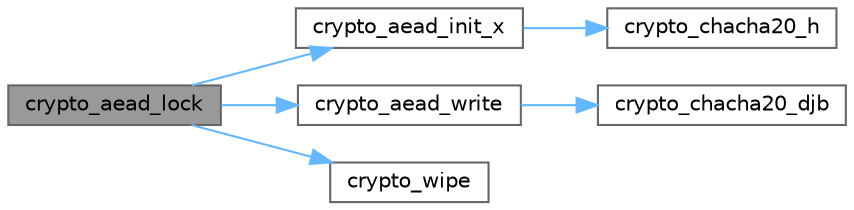 digraph "crypto_aead_lock"
{
 // LATEX_PDF_SIZE
  bgcolor="transparent";
  edge [fontname=Helvetica,fontsize=10,labelfontname=Helvetica,labelfontsize=10];
  node [fontname=Helvetica,fontsize=10,shape=box,height=0.2,width=0.4];
  rankdir="LR";
  Node1 [id="Node000001",label="crypto_aead_lock",height=0.2,width=0.4,color="gray40", fillcolor="grey60", style="filled", fontcolor="black",tooltip=" "];
  Node1 -> Node2 [id="edge1_Node000001_Node000002",color="steelblue1",style="solid",tooltip=" "];
  Node2 [id="Node000002",label="crypto_aead_init_x",height=0.2,width=0.4,color="grey40", fillcolor="white", style="filled",URL="$monocypher_8c.html#a99bb526e85cb5ac8763b3e14efa041ad",tooltip=" "];
  Node2 -> Node3 [id="edge2_Node000002_Node000003",color="steelblue1",style="solid",tooltip=" "];
  Node3 [id="Node000003",label="crypto_chacha20_h",height=0.2,width=0.4,color="grey40", fillcolor="white", style="filled",URL="$monocypher_8c.html#ae341138aa59f09b551bbda75c9523553",tooltip=" "];
  Node1 -> Node4 [id="edge3_Node000001_Node000004",color="steelblue1",style="solid",tooltip=" "];
  Node4 [id="Node000004",label="crypto_aead_write",height=0.2,width=0.4,color="grey40", fillcolor="white", style="filled",URL="$monocypher_8c.html#af7955c5939185566d5f26e407300ee33",tooltip=" "];
  Node4 -> Node5 [id="edge4_Node000004_Node000005",color="steelblue1",style="solid",tooltip=" "];
  Node5 [id="Node000005",label="crypto_chacha20_djb",height=0.2,width=0.4,color="grey40", fillcolor="white", style="filled",URL="$monocypher_8c.html#a56808226a52141d0abf422c651a8de62",tooltip=" "];
  Node1 -> Node6 [id="edge5_Node000001_Node000006",color="steelblue1",style="solid",tooltip=" "];
  Node6 [id="Node000006",label="crypto_wipe",height=0.2,width=0.4,color="grey40", fillcolor="white", style="filled",URL="$monocypher_8c.html#a84904a8f94da26863cb33a9375c0a63a",tooltip=" "];
}
